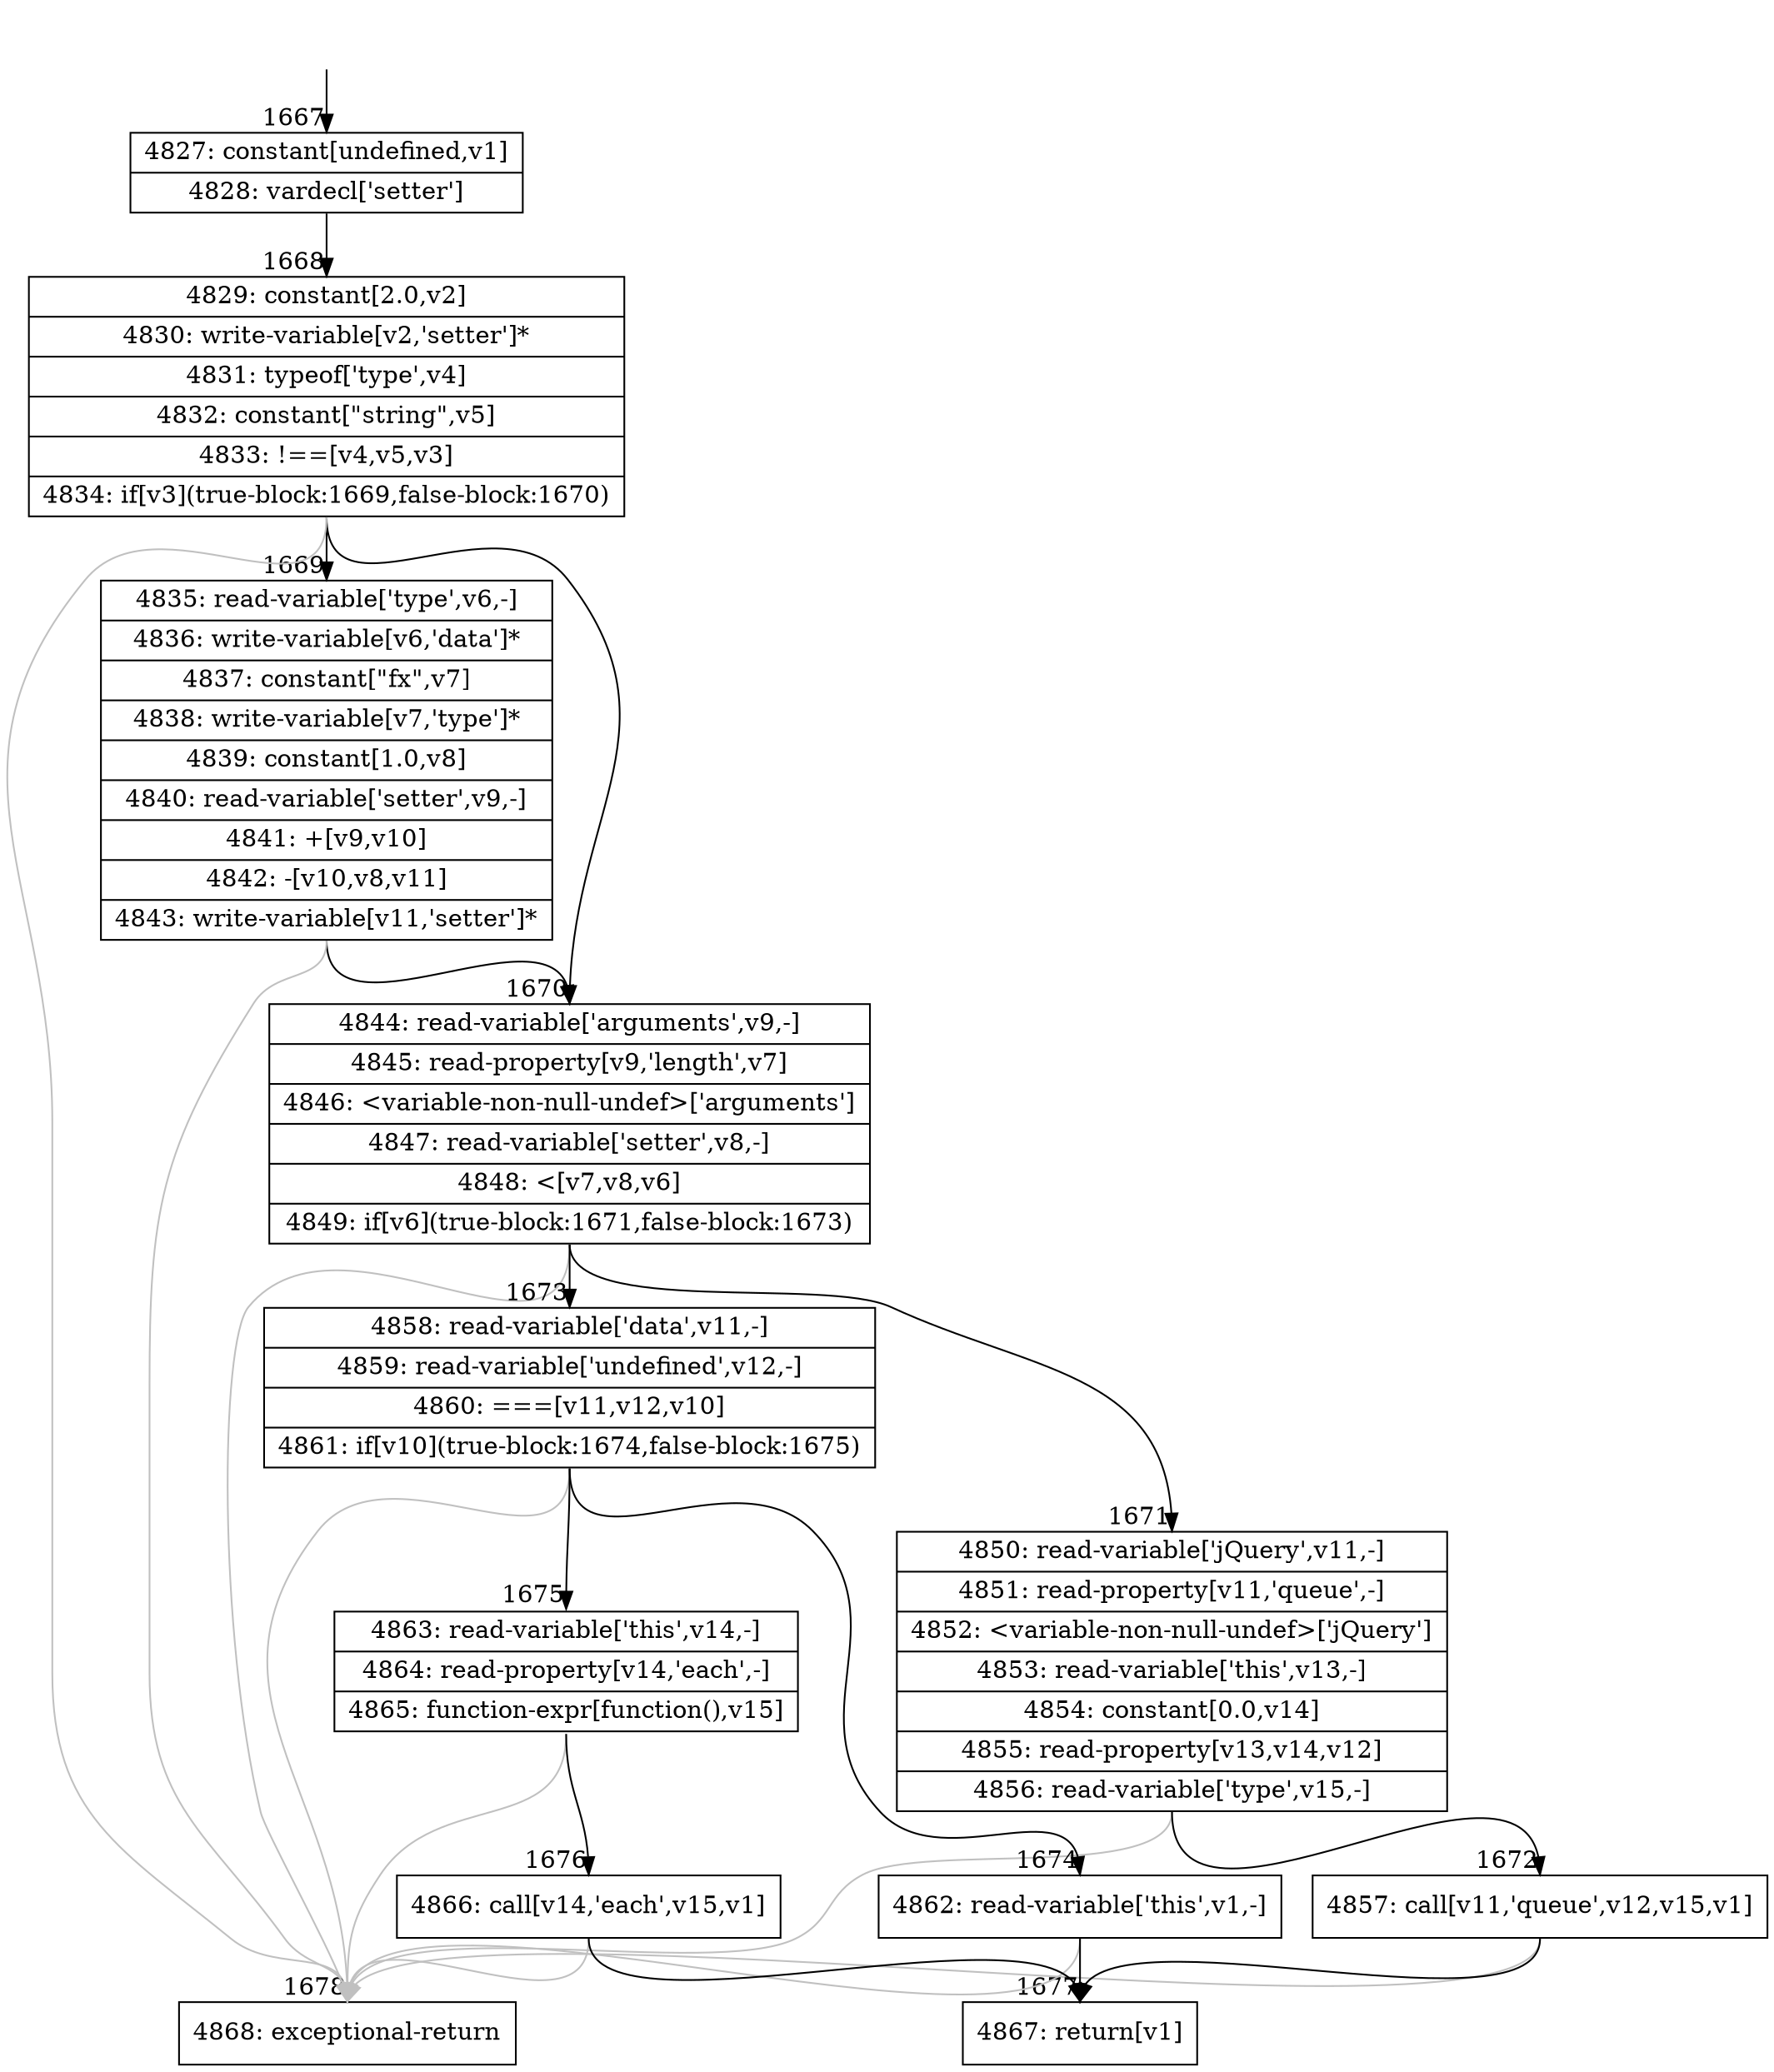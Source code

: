 digraph {
rankdir="TD"
BB_entry113[shape=none,label=""];
BB_entry113 -> BB1667 [tailport=s, headport=n, headlabel="    1667"]
BB1667 [shape=record label="{4827: constant[undefined,v1]|4828: vardecl['setter']}" ] 
BB1667 -> BB1668 [tailport=s, headport=n, headlabel="      1668"]
BB1668 [shape=record label="{4829: constant[2.0,v2]|4830: write-variable[v2,'setter']*|4831: typeof['type',v4]|4832: constant[\"string\",v5]|4833: !==[v4,v5,v3]|4834: if[v3](true-block:1669,false-block:1670)}" ] 
BB1668 -> BB1669 [tailport=s, headport=n, headlabel="      1669"]
BB1668 -> BB1670 [tailport=s, headport=n, headlabel="      1670"]
BB1668 -> BB1678 [tailport=s, headport=n, color=gray, headlabel="      1678"]
BB1669 [shape=record label="{4835: read-variable['type',v6,-]|4836: write-variable[v6,'data']*|4837: constant[\"fx\",v7]|4838: write-variable[v7,'type']*|4839: constant[1.0,v8]|4840: read-variable['setter',v9,-]|4841: +[v9,v10]|4842: -[v10,v8,v11]|4843: write-variable[v11,'setter']*}" ] 
BB1669 -> BB1670 [tailport=s, headport=n]
BB1669 -> BB1678 [tailport=s, headport=n, color=gray]
BB1670 [shape=record label="{4844: read-variable['arguments',v9,-]|4845: read-property[v9,'length',v7]|4846: \<variable-non-null-undef\>['arguments']|4847: read-variable['setter',v8,-]|4848: \<[v7,v8,v6]|4849: if[v6](true-block:1671,false-block:1673)}" ] 
BB1670 -> BB1671 [tailport=s, headport=n, headlabel="      1671"]
BB1670 -> BB1673 [tailport=s, headport=n, headlabel="      1673"]
BB1670 -> BB1678 [tailport=s, headport=n, color=gray]
BB1671 [shape=record label="{4850: read-variable['jQuery',v11,-]|4851: read-property[v11,'queue',-]|4852: \<variable-non-null-undef\>['jQuery']|4853: read-variable['this',v13,-]|4854: constant[0.0,v14]|4855: read-property[v13,v14,v12]|4856: read-variable['type',v15,-]}" ] 
BB1671 -> BB1672 [tailport=s, headport=n, headlabel="      1672"]
BB1671 -> BB1678 [tailport=s, headport=n, color=gray]
BB1672 [shape=record label="{4857: call[v11,'queue',v12,v15,v1]}" ] 
BB1672 -> BB1677 [tailport=s, headport=n, headlabel="      1677"]
BB1672 -> BB1678 [tailport=s, headport=n, color=gray]
BB1673 [shape=record label="{4858: read-variable['data',v11,-]|4859: read-variable['undefined',v12,-]|4860: ===[v11,v12,v10]|4861: if[v10](true-block:1674,false-block:1675)}" ] 
BB1673 -> BB1674 [tailport=s, headport=n, headlabel="      1674"]
BB1673 -> BB1675 [tailport=s, headport=n, headlabel="      1675"]
BB1673 -> BB1678 [tailport=s, headport=n, color=gray]
BB1674 [shape=record label="{4862: read-variable['this',v1,-]}" ] 
BB1674 -> BB1677 [tailport=s, headport=n]
BB1674 -> BB1678 [tailport=s, headport=n, color=gray]
BB1675 [shape=record label="{4863: read-variable['this',v14,-]|4864: read-property[v14,'each',-]|4865: function-expr[function(),v15]}" ] 
BB1675 -> BB1676 [tailport=s, headport=n, headlabel="      1676"]
BB1675 -> BB1678 [tailport=s, headport=n, color=gray]
BB1676 [shape=record label="{4866: call[v14,'each',v15,v1]}" ] 
BB1676 -> BB1677 [tailport=s, headport=n]
BB1676 -> BB1678 [tailport=s, headport=n, color=gray]
BB1677 [shape=record label="{4867: return[v1]}" ] 
BB1678 [shape=record label="{4868: exceptional-return}" ] 
}
